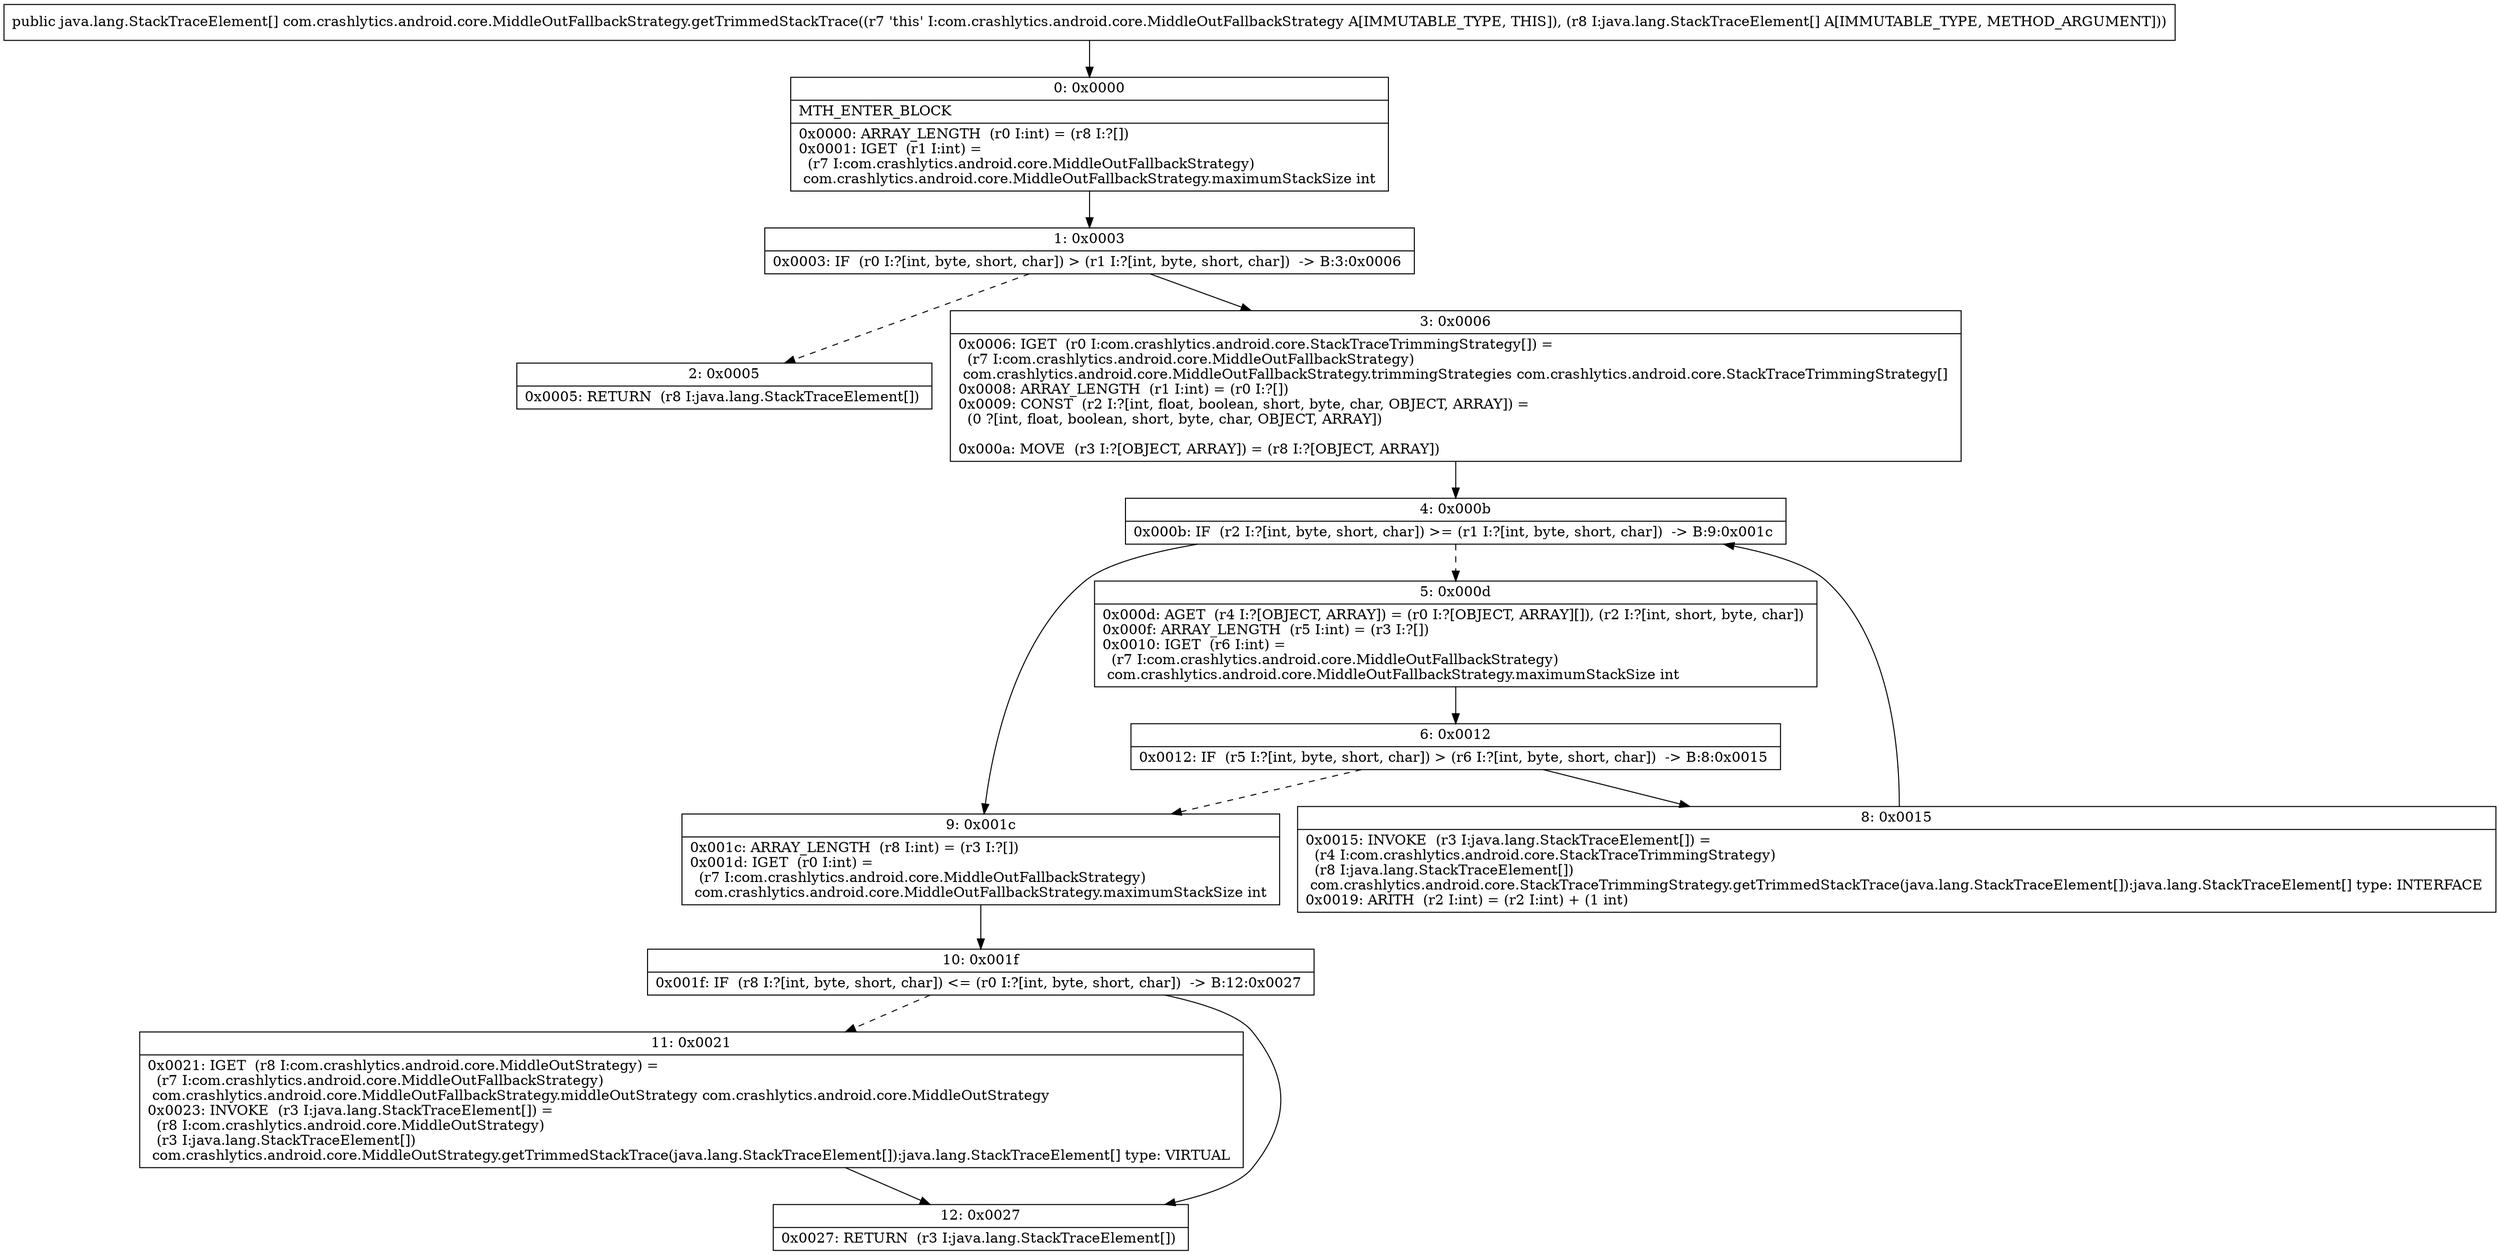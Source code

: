 digraph "CFG forcom.crashlytics.android.core.MiddleOutFallbackStrategy.getTrimmedStackTrace([Ljava\/lang\/StackTraceElement;)[Ljava\/lang\/StackTraceElement;" {
Node_0 [shape=record,label="{0\:\ 0x0000|MTH_ENTER_BLOCK\l|0x0000: ARRAY_LENGTH  (r0 I:int) = (r8 I:?[]) \l0x0001: IGET  (r1 I:int) = \l  (r7 I:com.crashlytics.android.core.MiddleOutFallbackStrategy)\l com.crashlytics.android.core.MiddleOutFallbackStrategy.maximumStackSize int \l}"];
Node_1 [shape=record,label="{1\:\ 0x0003|0x0003: IF  (r0 I:?[int, byte, short, char]) \> (r1 I:?[int, byte, short, char])  \-\> B:3:0x0006 \l}"];
Node_2 [shape=record,label="{2\:\ 0x0005|0x0005: RETURN  (r8 I:java.lang.StackTraceElement[]) \l}"];
Node_3 [shape=record,label="{3\:\ 0x0006|0x0006: IGET  (r0 I:com.crashlytics.android.core.StackTraceTrimmingStrategy[]) = \l  (r7 I:com.crashlytics.android.core.MiddleOutFallbackStrategy)\l com.crashlytics.android.core.MiddleOutFallbackStrategy.trimmingStrategies com.crashlytics.android.core.StackTraceTrimmingStrategy[] \l0x0008: ARRAY_LENGTH  (r1 I:int) = (r0 I:?[]) \l0x0009: CONST  (r2 I:?[int, float, boolean, short, byte, char, OBJECT, ARRAY]) = \l  (0 ?[int, float, boolean, short, byte, char, OBJECT, ARRAY])\l \l0x000a: MOVE  (r3 I:?[OBJECT, ARRAY]) = (r8 I:?[OBJECT, ARRAY]) \l}"];
Node_4 [shape=record,label="{4\:\ 0x000b|0x000b: IF  (r2 I:?[int, byte, short, char]) \>= (r1 I:?[int, byte, short, char])  \-\> B:9:0x001c \l}"];
Node_5 [shape=record,label="{5\:\ 0x000d|0x000d: AGET  (r4 I:?[OBJECT, ARRAY]) = (r0 I:?[OBJECT, ARRAY][]), (r2 I:?[int, short, byte, char]) \l0x000f: ARRAY_LENGTH  (r5 I:int) = (r3 I:?[]) \l0x0010: IGET  (r6 I:int) = \l  (r7 I:com.crashlytics.android.core.MiddleOutFallbackStrategy)\l com.crashlytics.android.core.MiddleOutFallbackStrategy.maximumStackSize int \l}"];
Node_6 [shape=record,label="{6\:\ 0x0012|0x0012: IF  (r5 I:?[int, byte, short, char]) \> (r6 I:?[int, byte, short, char])  \-\> B:8:0x0015 \l}"];
Node_8 [shape=record,label="{8\:\ 0x0015|0x0015: INVOKE  (r3 I:java.lang.StackTraceElement[]) = \l  (r4 I:com.crashlytics.android.core.StackTraceTrimmingStrategy)\l  (r8 I:java.lang.StackTraceElement[])\l com.crashlytics.android.core.StackTraceTrimmingStrategy.getTrimmedStackTrace(java.lang.StackTraceElement[]):java.lang.StackTraceElement[] type: INTERFACE \l0x0019: ARITH  (r2 I:int) = (r2 I:int) + (1 int) \l}"];
Node_9 [shape=record,label="{9\:\ 0x001c|0x001c: ARRAY_LENGTH  (r8 I:int) = (r3 I:?[]) \l0x001d: IGET  (r0 I:int) = \l  (r7 I:com.crashlytics.android.core.MiddleOutFallbackStrategy)\l com.crashlytics.android.core.MiddleOutFallbackStrategy.maximumStackSize int \l}"];
Node_10 [shape=record,label="{10\:\ 0x001f|0x001f: IF  (r8 I:?[int, byte, short, char]) \<= (r0 I:?[int, byte, short, char])  \-\> B:12:0x0027 \l}"];
Node_11 [shape=record,label="{11\:\ 0x0021|0x0021: IGET  (r8 I:com.crashlytics.android.core.MiddleOutStrategy) = \l  (r7 I:com.crashlytics.android.core.MiddleOutFallbackStrategy)\l com.crashlytics.android.core.MiddleOutFallbackStrategy.middleOutStrategy com.crashlytics.android.core.MiddleOutStrategy \l0x0023: INVOKE  (r3 I:java.lang.StackTraceElement[]) = \l  (r8 I:com.crashlytics.android.core.MiddleOutStrategy)\l  (r3 I:java.lang.StackTraceElement[])\l com.crashlytics.android.core.MiddleOutStrategy.getTrimmedStackTrace(java.lang.StackTraceElement[]):java.lang.StackTraceElement[] type: VIRTUAL \l}"];
Node_12 [shape=record,label="{12\:\ 0x0027|0x0027: RETURN  (r3 I:java.lang.StackTraceElement[]) \l}"];
MethodNode[shape=record,label="{public java.lang.StackTraceElement[] com.crashlytics.android.core.MiddleOutFallbackStrategy.getTrimmedStackTrace((r7 'this' I:com.crashlytics.android.core.MiddleOutFallbackStrategy A[IMMUTABLE_TYPE, THIS]), (r8 I:java.lang.StackTraceElement[] A[IMMUTABLE_TYPE, METHOD_ARGUMENT])) }"];
MethodNode -> Node_0;
Node_0 -> Node_1;
Node_1 -> Node_2[style=dashed];
Node_1 -> Node_3;
Node_3 -> Node_4;
Node_4 -> Node_5[style=dashed];
Node_4 -> Node_9;
Node_5 -> Node_6;
Node_6 -> Node_8;
Node_6 -> Node_9[style=dashed];
Node_8 -> Node_4;
Node_9 -> Node_10;
Node_10 -> Node_11[style=dashed];
Node_10 -> Node_12;
Node_11 -> Node_12;
}

